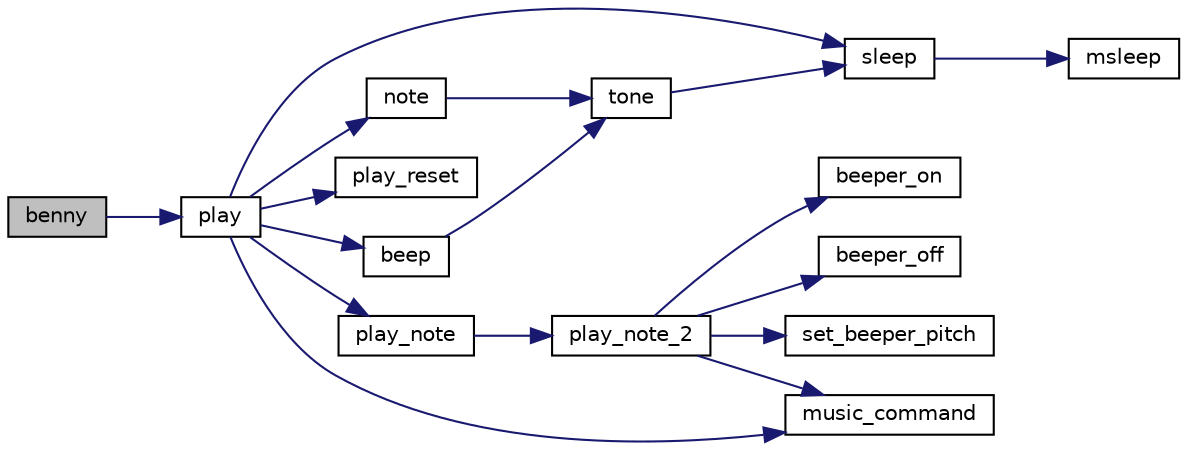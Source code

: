 digraph "benny"
{
  edge [fontname="Helvetica",fontsize="10",labelfontname="Helvetica",labelfontsize="10"];
  node [fontname="Helvetica",fontsize="10",shape=record];
  rankdir="LR";
  Node1 [label="benny",height=0.2,width=0.4,color="black", fillcolor="grey75", style="filled" fontcolor="black"];
  Node1 -> Node2 [color="midnightblue",fontsize="10",style="solid"];
  Node2 [label="play",height=0.2,width=0.4,color="black", fillcolor="white", style="filled",URL="$tunes_8c.html#a61c7b7a1cc359cd0de25088e9c3d5017"];
  Node2 -> Node3 [color="midnightblue",fontsize="10",style="solid"];
  Node3 [label="note",height=0.2,width=0.4,color="black", fillcolor="white", style="filled",URL="$cof_8c.html#a55c38cdc83b8334c8cb0a55638dfd650"];
  Node3 -> Node4 [color="midnightblue",fontsize="10",style="solid"];
  Node4 [label="tone",height=0.2,width=0.4,color="black", fillcolor="white", style="filled",URL="$base_2lib__ic_8c.html#aabe762cad0063d9271131f3cc306a0e8"];
  Node4 -> Node5 [color="midnightblue",fontsize="10",style="solid"];
  Node5 [label="sleep",height=0.2,width=0.4,color="black", fillcolor="white", style="filled",URL="$base_2lib__ic_8c.html#aa5113ec47ecf6d5c15614c9353cb9a08"];
  Node5 -> Node6 [color="midnightblue",fontsize="10",style="solid"];
  Node6 [label="msleep",height=0.2,width=0.4,color="black", fillcolor="white", style="filled",URL="$base_2lib__ic_8c.html#aa3650dfb953be0fa6fb4e6a625d3f777"];
  Node2 -> Node7 [color="midnightblue",fontsize="10",style="solid"];
  Node7 [label="play_reset",height=0.2,width=0.4,color="black", fillcolor="white", style="filled",URL="$tunes_8c.html#a91cf8addb9d8e64913aa1aa559a65663"];
  Node2 -> Node8 [color="midnightblue",fontsize="10",style="solid"];
  Node8 [label="beep",height=0.2,width=0.4,color="black", fillcolor="white", style="filled",URL="$base_2lib__ic_8c.html#a912dfbf994f4d4c7dff5aa2540ae4400"];
  Node8 -> Node4 [color="midnightblue",fontsize="10",style="solid"];
  Node2 -> Node5 [color="midnightblue",fontsize="10",style="solid"];
  Node2 -> Node9 [color="midnightblue",fontsize="10",style="solid"];
  Node9 [label="play_note",height=0.2,width=0.4,color="black", fillcolor="white", style="filled",URL="$tunes_8c.html#a389a29b1aa7cd3e5f0ab7e0a50eb81c2"];
  Node9 -> Node10 [color="midnightblue",fontsize="10",style="solid"];
  Node10 [label="play_note_2",height=0.2,width=0.4,color="black", fillcolor="white", style="filled",URL="$tunes_8c.html#ad64a752477bb35b9b4f09eec3f7e3281"];
  Node10 -> Node11 [color="midnightblue",fontsize="10",style="solid"];
  Node11 [label="set_beeper_pitch",height=0.2,width=0.4,color="black", fillcolor="white", style="filled",URL="$base_2lib__ic_8c.html#aebfeaced338ec2353b5d133eebfb3ebb"];
  Node10 -> Node12 [color="midnightblue",fontsize="10",style="solid"];
  Node12 [label="beeper_on",height=0.2,width=0.4,color="black", fillcolor="white", style="filled",URL="$base_2lib__ic_8c.html#ac01536f2a7ceb0d4c7e5e6a6d59c3871"];
  Node10 -> Node13 [color="midnightblue",fontsize="10",style="solid"];
  Node13 [label="beeper_off",height=0.2,width=0.4,color="black", fillcolor="white", style="filled",URL="$base_2lib__ic_8c.html#a35b95a4506fe38aa8c942b178cdda428"];
  Node10 -> Node14 [color="midnightblue",fontsize="10",style="solid"];
  Node14 [label="music_command",height=0.2,width=0.4,color="black", fillcolor="white", style="filled",URL="$tunes_8c.html#a02f694a5858b7ab04b5f7d18c0f6be5e"];
  Node2 -> Node14 [color="midnightblue",fontsize="10",style="solid"];
}
